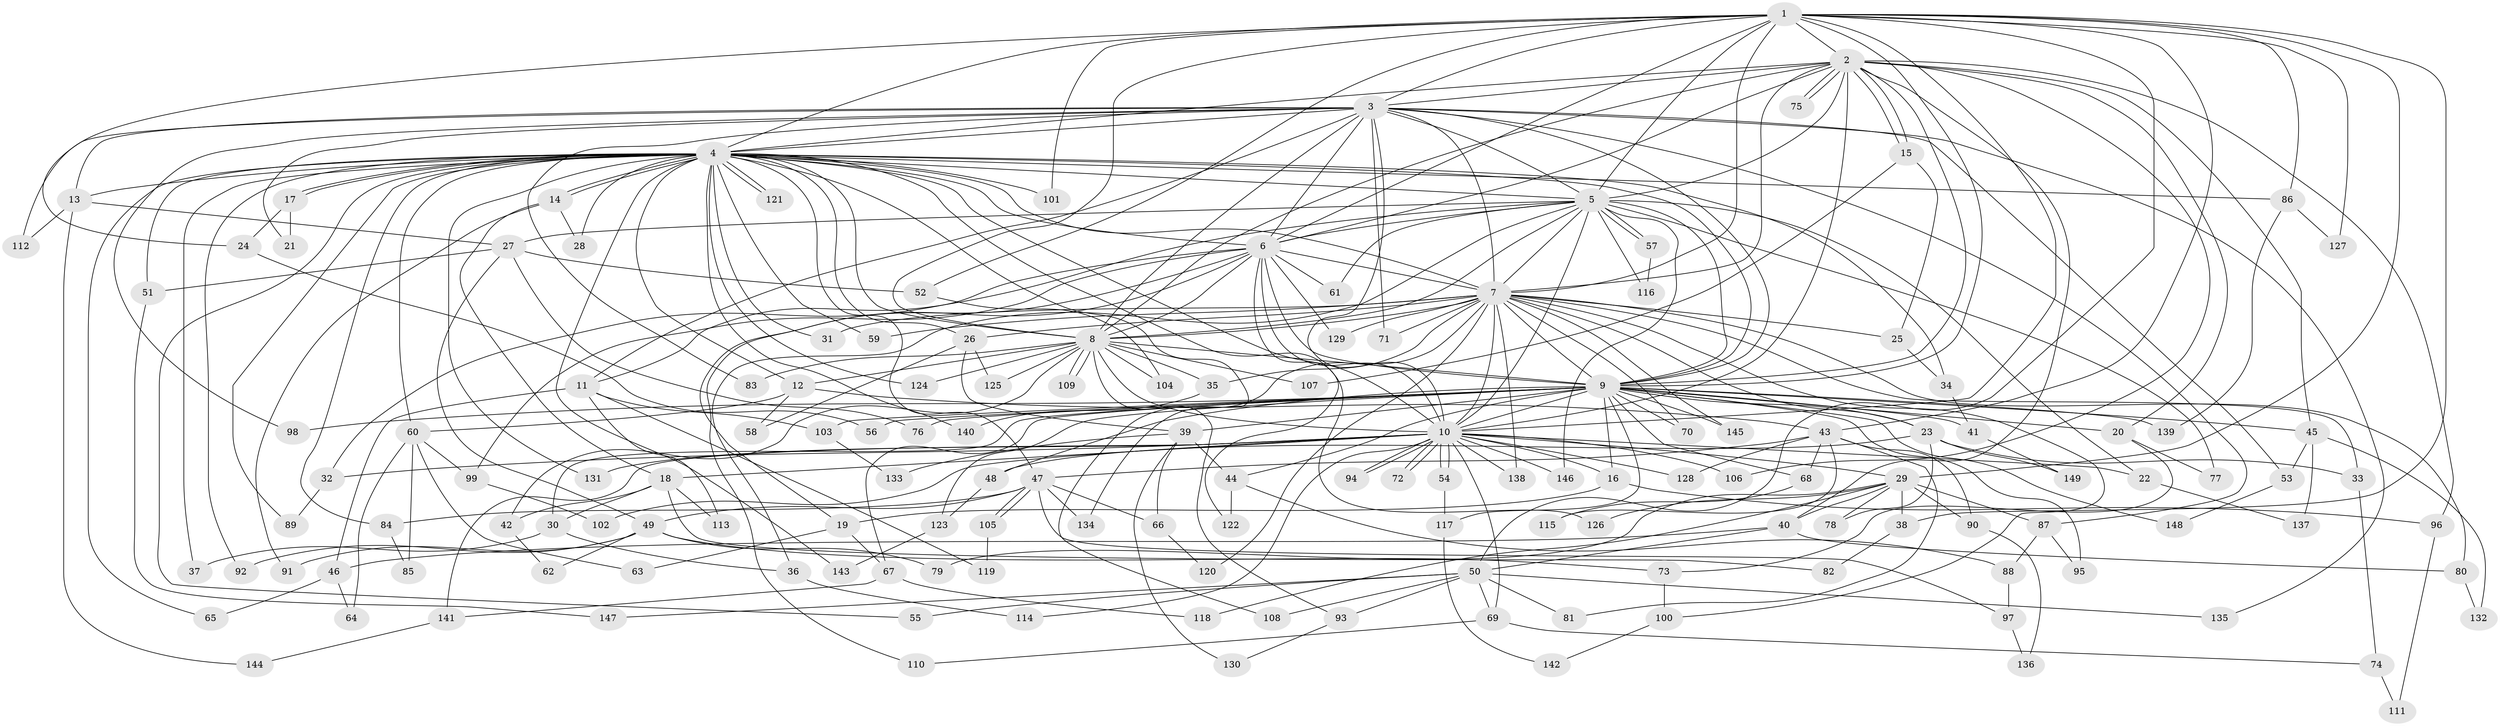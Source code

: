 // coarse degree distribution, {14: 0.013333333333333334, 4: 0.16, 7: 0.04, 6: 0.06666666666666667, 5: 0.06666666666666667, 2: 0.12, 3: 0.32, 13: 0.02666666666666667, 31: 0.013333333333333334, 1: 0.08, 15: 0.013333333333333334, 10: 0.013333333333333334, 12: 0.013333333333333334, 8: 0.013333333333333334, 9: 0.013333333333333334, 27: 0.013333333333333334, 34: 0.013333333333333334}
// Generated by graph-tools (version 1.1) at 2025/36/03/04/25 23:36:25]
// undirected, 149 vertices, 323 edges
graph export_dot {
  node [color=gray90,style=filled];
  1;
  2;
  3;
  4;
  5;
  6;
  7;
  8;
  9;
  10;
  11;
  12;
  13;
  14;
  15;
  16;
  17;
  18;
  19;
  20;
  21;
  22;
  23;
  24;
  25;
  26;
  27;
  28;
  29;
  30;
  31;
  32;
  33;
  34;
  35;
  36;
  37;
  38;
  39;
  40;
  41;
  42;
  43;
  44;
  45;
  46;
  47;
  48;
  49;
  50;
  51;
  52;
  53;
  54;
  55;
  56;
  57;
  58;
  59;
  60;
  61;
  62;
  63;
  64;
  65;
  66;
  67;
  68;
  69;
  70;
  71;
  72;
  73;
  74;
  75;
  76;
  77;
  78;
  79;
  80;
  81;
  82;
  83;
  84;
  85;
  86;
  87;
  88;
  89;
  90;
  91;
  92;
  93;
  94;
  95;
  96;
  97;
  98;
  99;
  100;
  101;
  102;
  103;
  104;
  105;
  106;
  107;
  108;
  109;
  110;
  111;
  112;
  113;
  114;
  115;
  116;
  117;
  118;
  119;
  120;
  121;
  122;
  123;
  124;
  125;
  126;
  127;
  128;
  129;
  130;
  131;
  132;
  133;
  134;
  135;
  136;
  137;
  138;
  139;
  140;
  141;
  142;
  143;
  144;
  145;
  146;
  147;
  148;
  149;
  1 -- 2;
  1 -- 3;
  1 -- 4;
  1 -- 5;
  1 -- 6;
  1 -- 7;
  1 -- 8;
  1 -- 9;
  1 -- 10;
  1 -- 24;
  1 -- 29;
  1 -- 38;
  1 -- 43;
  1 -- 50;
  1 -- 52;
  1 -- 86;
  1 -- 101;
  1 -- 127;
  2 -- 3;
  2 -- 4;
  2 -- 5;
  2 -- 6;
  2 -- 7;
  2 -- 8;
  2 -- 9;
  2 -- 10;
  2 -- 15;
  2 -- 15;
  2 -- 20;
  2 -- 40;
  2 -- 45;
  2 -- 75;
  2 -- 75;
  2 -- 96;
  2 -- 106;
  3 -- 4;
  3 -- 5;
  3 -- 6;
  3 -- 7;
  3 -- 8;
  3 -- 9;
  3 -- 10;
  3 -- 11;
  3 -- 13;
  3 -- 21;
  3 -- 53;
  3 -- 71;
  3 -- 83;
  3 -- 87;
  3 -- 98;
  3 -- 112;
  3 -- 135;
  4 -- 5;
  4 -- 6;
  4 -- 7;
  4 -- 8;
  4 -- 9;
  4 -- 10;
  4 -- 12;
  4 -- 13;
  4 -- 14;
  4 -- 14;
  4 -- 17;
  4 -- 17;
  4 -- 26;
  4 -- 28;
  4 -- 31;
  4 -- 34;
  4 -- 37;
  4 -- 47;
  4 -- 51;
  4 -- 55;
  4 -- 59;
  4 -- 60;
  4 -- 65;
  4 -- 84;
  4 -- 86;
  4 -- 89;
  4 -- 92;
  4 -- 101;
  4 -- 108;
  4 -- 121;
  4 -- 121;
  4 -- 124;
  4 -- 126;
  4 -- 131;
  4 -- 140;
  4 -- 143;
  5 -- 6;
  5 -- 7;
  5 -- 8;
  5 -- 9;
  5 -- 10;
  5 -- 11;
  5 -- 22;
  5 -- 27;
  5 -- 36;
  5 -- 57;
  5 -- 57;
  5 -- 61;
  5 -- 77;
  5 -- 116;
  5 -- 146;
  6 -- 7;
  6 -- 8;
  6 -- 9;
  6 -- 10;
  6 -- 19;
  6 -- 32;
  6 -- 61;
  6 -- 99;
  6 -- 110;
  6 -- 122;
  6 -- 129;
  7 -- 8;
  7 -- 9;
  7 -- 10;
  7 -- 23;
  7 -- 25;
  7 -- 26;
  7 -- 31;
  7 -- 33;
  7 -- 35;
  7 -- 59;
  7 -- 70;
  7 -- 71;
  7 -- 80;
  7 -- 100;
  7 -- 120;
  7 -- 129;
  7 -- 134;
  7 -- 138;
  7 -- 145;
  8 -- 9;
  8 -- 10;
  8 -- 12;
  8 -- 35;
  8 -- 42;
  8 -- 83;
  8 -- 93;
  8 -- 104;
  8 -- 107;
  8 -- 109;
  8 -- 109;
  8 -- 124;
  8 -- 125;
  9 -- 10;
  9 -- 16;
  9 -- 20;
  9 -- 23;
  9 -- 30;
  9 -- 39;
  9 -- 41;
  9 -- 44;
  9 -- 45;
  9 -- 48;
  9 -- 56;
  9 -- 67;
  9 -- 68;
  9 -- 70;
  9 -- 76;
  9 -- 95;
  9 -- 98;
  9 -- 103;
  9 -- 117;
  9 -- 123;
  9 -- 139;
  9 -- 145;
  9 -- 148;
  10 -- 16;
  10 -- 18;
  10 -- 22;
  10 -- 29;
  10 -- 32;
  10 -- 54;
  10 -- 54;
  10 -- 69;
  10 -- 72;
  10 -- 72;
  10 -- 94;
  10 -- 94;
  10 -- 102;
  10 -- 106;
  10 -- 114;
  10 -- 128;
  10 -- 131;
  10 -- 138;
  10 -- 141;
  10 -- 146;
  11 -- 46;
  11 -- 103;
  11 -- 113;
  11 -- 119;
  12 -- 43;
  12 -- 58;
  12 -- 60;
  13 -- 27;
  13 -- 112;
  13 -- 144;
  14 -- 18;
  14 -- 28;
  14 -- 91;
  15 -- 25;
  15 -- 107;
  16 -- 19;
  16 -- 96;
  17 -- 21;
  17 -- 24;
  18 -- 30;
  18 -- 42;
  18 -- 82;
  18 -- 113;
  19 -- 63;
  19 -- 67;
  20 -- 73;
  20 -- 77;
  22 -- 137;
  23 -- 33;
  23 -- 48;
  23 -- 78;
  23 -- 149;
  24 -- 56;
  25 -- 34;
  26 -- 39;
  26 -- 58;
  26 -- 125;
  27 -- 49;
  27 -- 51;
  27 -- 52;
  27 -- 76;
  29 -- 38;
  29 -- 40;
  29 -- 78;
  29 -- 79;
  29 -- 87;
  29 -- 90;
  29 -- 118;
  29 -- 126;
  30 -- 36;
  30 -- 37;
  32 -- 89;
  33 -- 74;
  34 -- 41;
  35 -- 140;
  36 -- 114;
  38 -- 82;
  39 -- 44;
  39 -- 66;
  39 -- 130;
  39 -- 133;
  40 -- 46;
  40 -- 50;
  40 -- 80;
  41 -- 149;
  42 -- 62;
  43 -- 47;
  43 -- 68;
  43 -- 81;
  43 -- 90;
  43 -- 115;
  43 -- 128;
  44 -- 88;
  44 -- 122;
  45 -- 53;
  45 -- 132;
  45 -- 137;
  46 -- 64;
  46 -- 65;
  47 -- 49;
  47 -- 66;
  47 -- 84;
  47 -- 97;
  47 -- 105;
  47 -- 105;
  47 -- 134;
  48 -- 123;
  49 -- 62;
  49 -- 73;
  49 -- 79;
  49 -- 91;
  49 -- 92;
  50 -- 55;
  50 -- 69;
  50 -- 81;
  50 -- 93;
  50 -- 108;
  50 -- 135;
  50 -- 147;
  51 -- 147;
  52 -- 104;
  53 -- 148;
  54 -- 117;
  57 -- 116;
  60 -- 63;
  60 -- 64;
  60 -- 85;
  60 -- 99;
  66 -- 120;
  67 -- 118;
  67 -- 141;
  68 -- 115;
  69 -- 74;
  69 -- 110;
  73 -- 100;
  74 -- 111;
  80 -- 132;
  84 -- 85;
  86 -- 127;
  86 -- 139;
  87 -- 88;
  87 -- 95;
  88 -- 97;
  90 -- 136;
  93 -- 130;
  96 -- 111;
  97 -- 136;
  99 -- 102;
  100 -- 142;
  103 -- 133;
  105 -- 119;
  117 -- 142;
  123 -- 143;
  141 -- 144;
}
